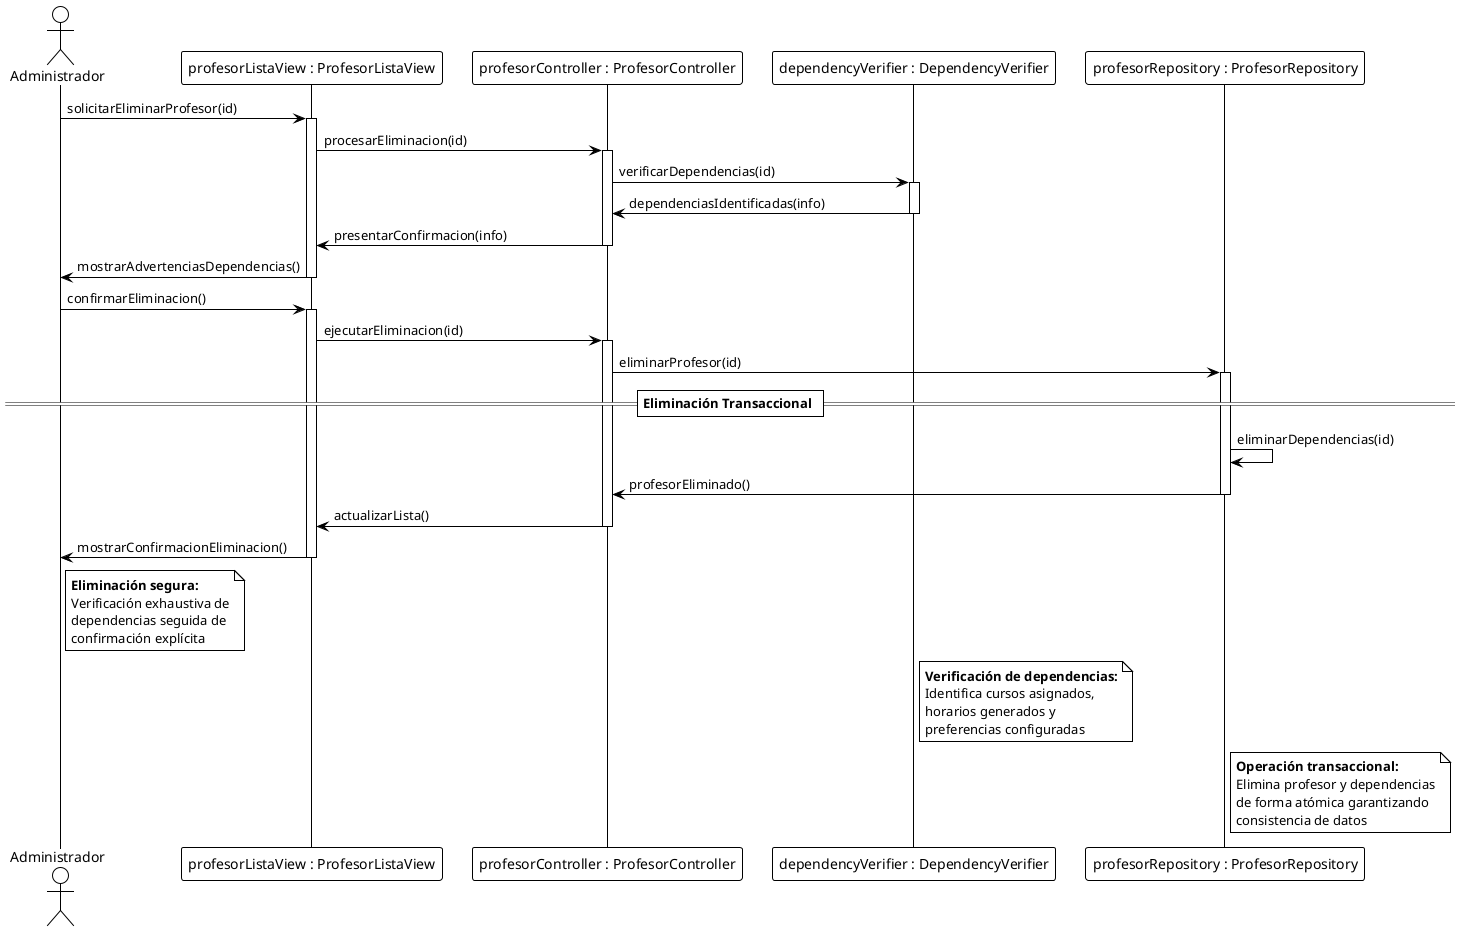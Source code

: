@startuml eliminarProfesor-analisis-secuencia
!theme plain

actor "Administrador" as admin
participant "profesorListaView : ProfesorListaView" as view
participant "profesorController : ProfesorController" as controller
participant "dependencyVerifier : DependencyVerifier" as verifier
participant "profesorRepository : ProfesorRepository" as repository

admin -> view : solicitarEliminarProfesor(id)
activate view

view -> controller : procesarEliminacion(id)
activate controller

controller -> verifier : verificarDependencias(id)
activate verifier
verifier -> controller : dependenciasIdentificadas(info)
deactivate verifier

controller -> view : presentarConfirmacion(info)
deactivate controller

view -> admin : mostrarAdvertenciasDependencias()
deactivate view

admin -> view : confirmarEliminacion()
activate view

view -> controller : ejecutarEliminacion(id)
activate controller

controller -> repository : eliminarProfesor(id)
activate repository

== Eliminación Transaccional ==
repository -> repository : eliminarDependencias(id)
repository -> controller : profesorEliminado()
deactivate repository

controller -> view : actualizarLista()
deactivate controller

view -> admin : mostrarConfirmacionEliminacion()
deactivate view

note right of admin
  <b>Eliminación segura:</b>
  Verificación exhaustiva de
  dependencias seguida de
  confirmación explícita
end note

note right of verifier
  <b>Verificación de dependencias:</b>
  Identifica cursos asignados,
  horarios generados y
  preferencias configuradas
end note

note right of repository
  <b>Operación transaccional:</b>
  Elimina profesor y dependencias
  de forma atómica garantizando
  consistencia de datos
end note

@enduml
